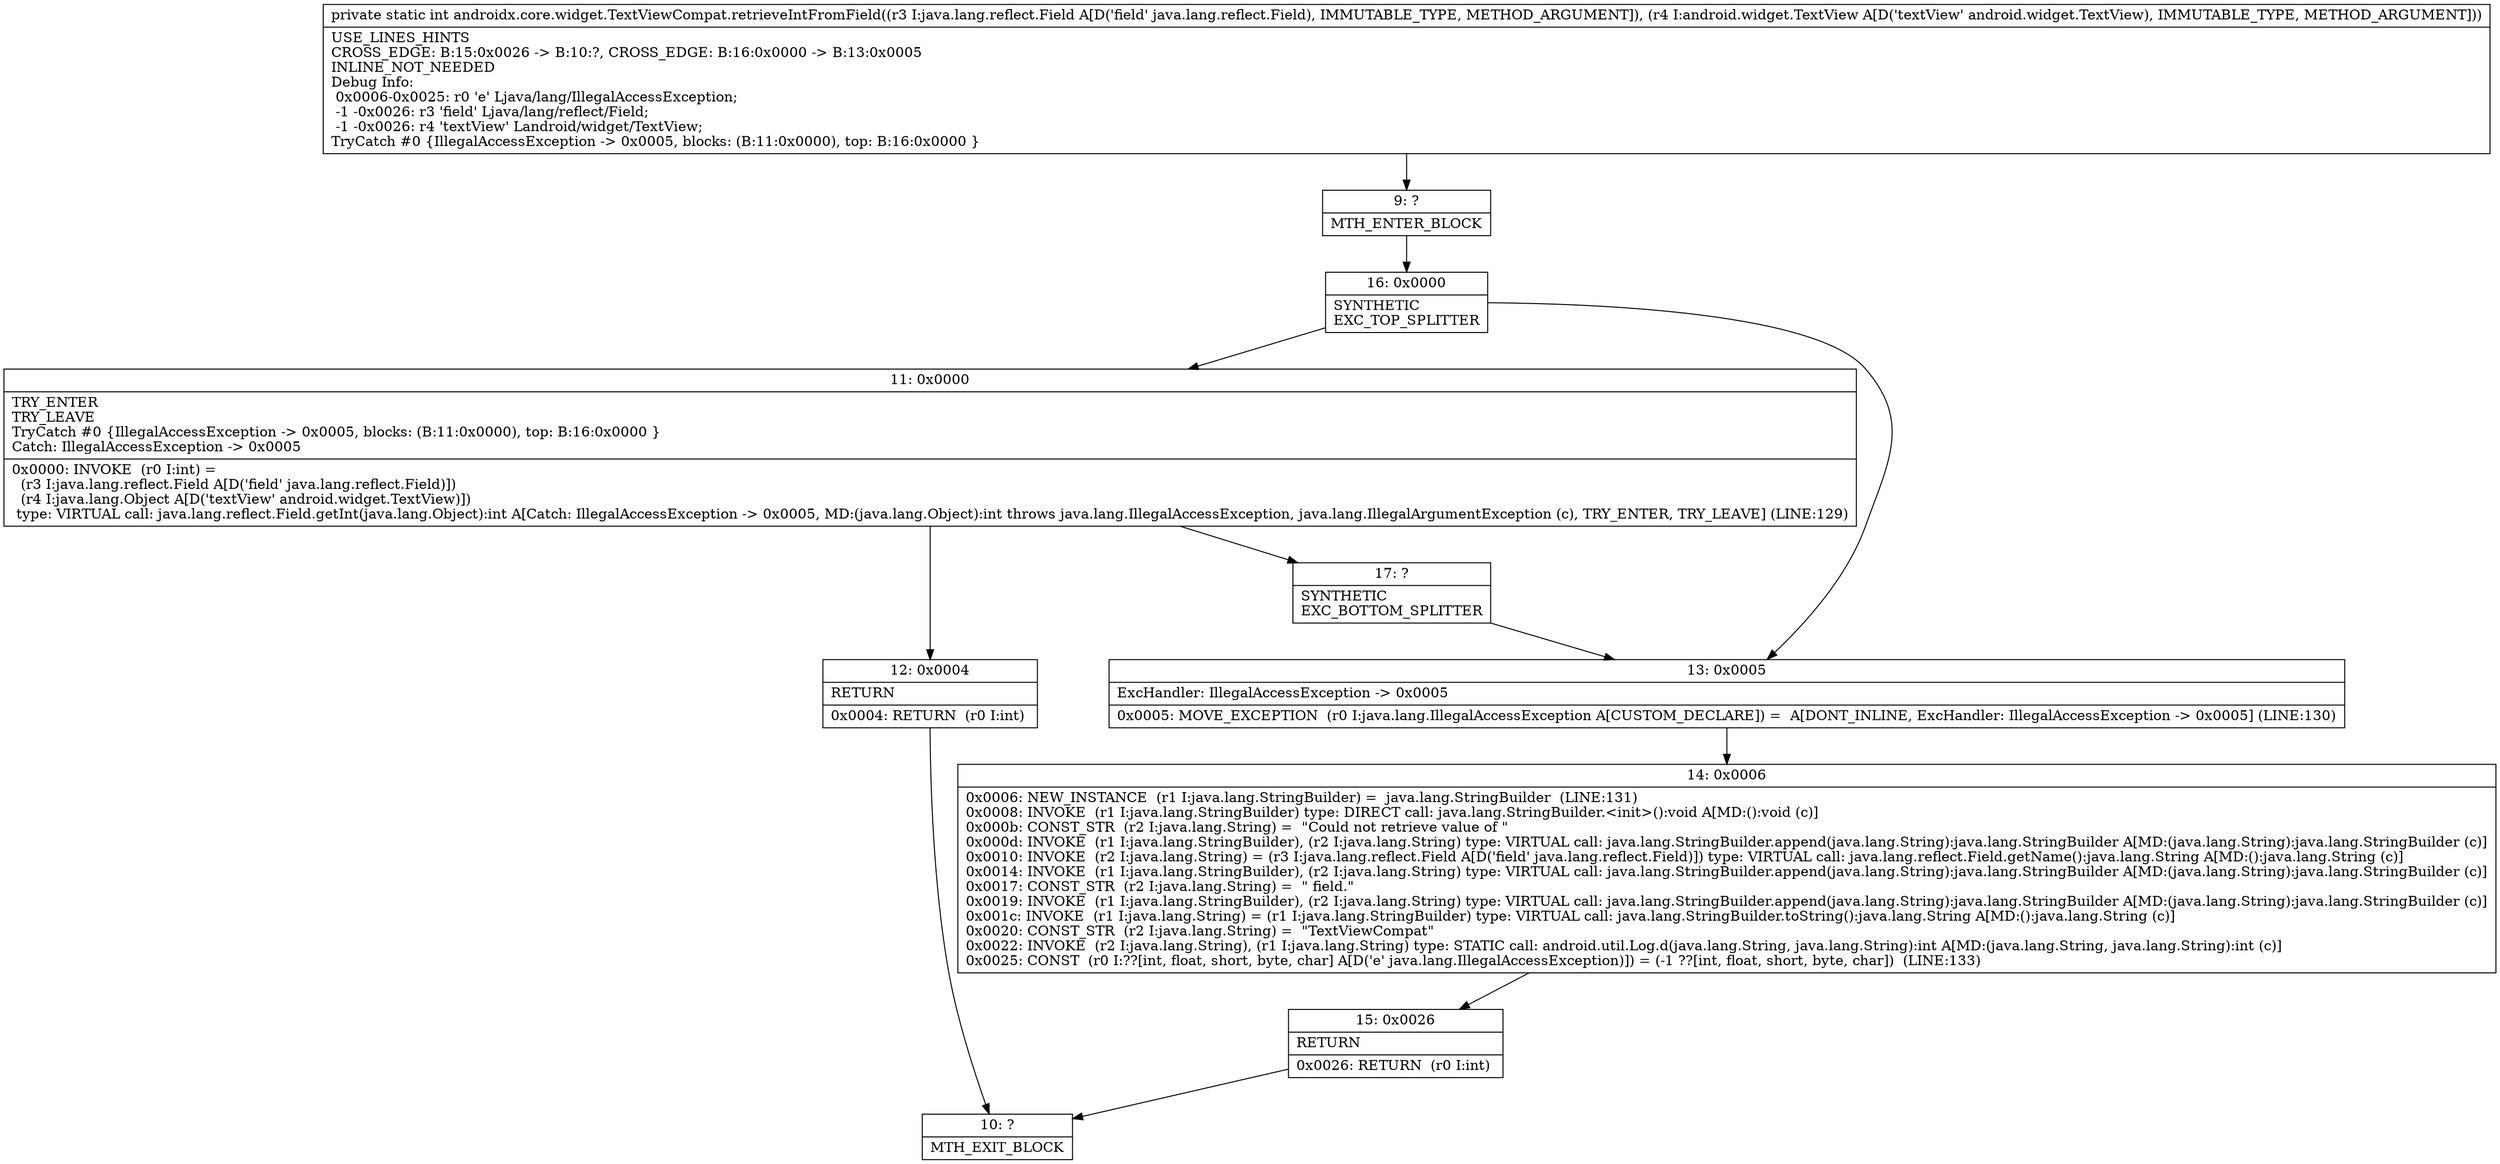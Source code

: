 digraph "CFG forandroidx.core.widget.TextViewCompat.retrieveIntFromField(Ljava\/lang\/reflect\/Field;Landroid\/widget\/TextView;)I" {
Node_9 [shape=record,label="{9\:\ ?|MTH_ENTER_BLOCK\l}"];
Node_16 [shape=record,label="{16\:\ 0x0000|SYNTHETIC\lEXC_TOP_SPLITTER\l}"];
Node_11 [shape=record,label="{11\:\ 0x0000|TRY_ENTER\lTRY_LEAVE\lTryCatch #0 \{IllegalAccessException \-\> 0x0005, blocks: (B:11:0x0000), top: B:16:0x0000 \}\lCatch: IllegalAccessException \-\> 0x0005\l|0x0000: INVOKE  (r0 I:int) = \l  (r3 I:java.lang.reflect.Field A[D('field' java.lang.reflect.Field)])\l  (r4 I:java.lang.Object A[D('textView' android.widget.TextView)])\l type: VIRTUAL call: java.lang.reflect.Field.getInt(java.lang.Object):int A[Catch: IllegalAccessException \-\> 0x0005, MD:(java.lang.Object):int throws java.lang.IllegalAccessException, java.lang.IllegalArgumentException (c), TRY_ENTER, TRY_LEAVE] (LINE:129)\l}"];
Node_12 [shape=record,label="{12\:\ 0x0004|RETURN\l|0x0004: RETURN  (r0 I:int) \l}"];
Node_10 [shape=record,label="{10\:\ ?|MTH_EXIT_BLOCK\l}"];
Node_17 [shape=record,label="{17\:\ ?|SYNTHETIC\lEXC_BOTTOM_SPLITTER\l}"];
Node_13 [shape=record,label="{13\:\ 0x0005|ExcHandler: IllegalAccessException \-\> 0x0005\l|0x0005: MOVE_EXCEPTION  (r0 I:java.lang.IllegalAccessException A[CUSTOM_DECLARE]) =  A[DONT_INLINE, ExcHandler: IllegalAccessException \-\> 0x0005] (LINE:130)\l}"];
Node_14 [shape=record,label="{14\:\ 0x0006|0x0006: NEW_INSTANCE  (r1 I:java.lang.StringBuilder) =  java.lang.StringBuilder  (LINE:131)\l0x0008: INVOKE  (r1 I:java.lang.StringBuilder) type: DIRECT call: java.lang.StringBuilder.\<init\>():void A[MD:():void (c)]\l0x000b: CONST_STR  (r2 I:java.lang.String) =  \"Could not retrieve value of \" \l0x000d: INVOKE  (r1 I:java.lang.StringBuilder), (r2 I:java.lang.String) type: VIRTUAL call: java.lang.StringBuilder.append(java.lang.String):java.lang.StringBuilder A[MD:(java.lang.String):java.lang.StringBuilder (c)]\l0x0010: INVOKE  (r2 I:java.lang.String) = (r3 I:java.lang.reflect.Field A[D('field' java.lang.reflect.Field)]) type: VIRTUAL call: java.lang.reflect.Field.getName():java.lang.String A[MD:():java.lang.String (c)]\l0x0014: INVOKE  (r1 I:java.lang.StringBuilder), (r2 I:java.lang.String) type: VIRTUAL call: java.lang.StringBuilder.append(java.lang.String):java.lang.StringBuilder A[MD:(java.lang.String):java.lang.StringBuilder (c)]\l0x0017: CONST_STR  (r2 I:java.lang.String) =  \" field.\" \l0x0019: INVOKE  (r1 I:java.lang.StringBuilder), (r2 I:java.lang.String) type: VIRTUAL call: java.lang.StringBuilder.append(java.lang.String):java.lang.StringBuilder A[MD:(java.lang.String):java.lang.StringBuilder (c)]\l0x001c: INVOKE  (r1 I:java.lang.String) = (r1 I:java.lang.StringBuilder) type: VIRTUAL call: java.lang.StringBuilder.toString():java.lang.String A[MD:():java.lang.String (c)]\l0x0020: CONST_STR  (r2 I:java.lang.String) =  \"TextViewCompat\" \l0x0022: INVOKE  (r2 I:java.lang.String), (r1 I:java.lang.String) type: STATIC call: android.util.Log.d(java.lang.String, java.lang.String):int A[MD:(java.lang.String, java.lang.String):int (c)]\l0x0025: CONST  (r0 I:??[int, float, short, byte, char] A[D('e' java.lang.IllegalAccessException)]) = (\-1 ??[int, float, short, byte, char])  (LINE:133)\l}"];
Node_15 [shape=record,label="{15\:\ 0x0026|RETURN\l|0x0026: RETURN  (r0 I:int) \l}"];
MethodNode[shape=record,label="{private static int androidx.core.widget.TextViewCompat.retrieveIntFromField((r3 I:java.lang.reflect.Field A[D('field' java.lang.reflect.Field), IMMUTABLE_TYPE, METHOD_ARGUMENT]), (r4 I:android.widget.TextView A[D('textView' android.widget.TextView), IMMUTABLE_TYPE, METHOD_ARGUMENT]))  | USE_LINES_HINTS\lCROSS_EDGE: B:15:0x0026 \-\> B:10:?, CROSS_EDGE: B:16:0x0000 \-\> B:13:0x0005\lINLINE_NOT_NEEDED\lDebug Info:\l  0x0006\-0x0025: r0 'e' Ljava\/lang\/IllegalAccessException;\l  \-1 \-0x0026: r3 'field' Ljava\/lang\/reflect\/Field;\l  \-1 \-0x0026: r4 'textView' Landroid\/widget\/TextView;\lTryCatch #0 \{IllegalAccessException \-\> 0x0005, blocks: (B:11:0x0000), top: B:16:0x0000 \}\l}"];
MethodNode -> Node_9;Node_9 -> Node_16;
Node_16 -> Node_11;
Node_16 -> Node_13;
Node_11 -> Node_12;
Node_11 -> Node_17;
Node_12 -> Node_10;
Node_17 -> Node_13;
Node_13 -> Node_14;
Node_14 -> Node_15;
Node_15 -> Node_10;
}

